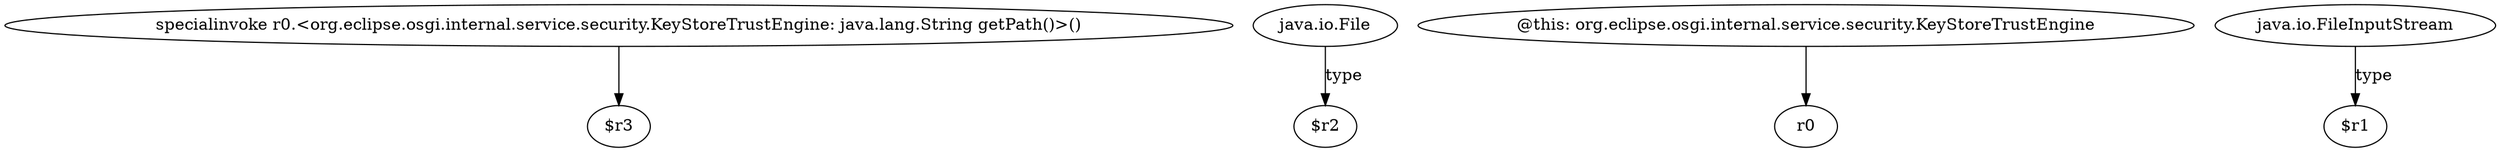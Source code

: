 digraph g {
0[label="specialinvoke r0.<org.eclipse.osgi.internal.service.security.KeyStoreTrustEngine: java.lang.String getPath()>()"]
1[label="$r3"]
0->1[label=""]
2[label="java.io.File"]
3[label="$r2"]
2->3[label="type"]
4[label="@this: org.eclipse.osgi.internal.service.security.KeyStoreTrustEngine"]
5[label="r0"]
4->5[label=""]
6[label="java.io.FileInputStream"]
7[label="$r1"]
6->7[label="type"]
}